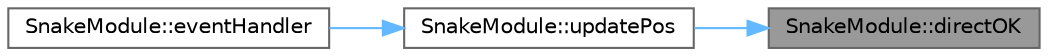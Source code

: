 digraph "SnakeModule::directOK"
{
 // LATEX_PDF_SIZE
  bgcolor="transparent";
  edge [fontname=Helvetica,fontsize=10,labelfontname=Helvetica,labelfontsize=10];
  node [fontname=Helvetica,fontsize=10,shape=box,height=0.2,width=0.4];
  rankdir="RL";
  Node1 [label="SnakeModule::directOK",height=0.2,width=0.4,color="gray40", fillcolor="grey60", style="filled", fontcolor="black",tooltip=" "];
  Node1 -> Node2 [dir="back",color="steelblue1",style="solid"];
  Node2 [label="SnakeModule::updatePos",height=0.2,width=0.4,color="grey40", fillcolor="white", style="filled",URL="$classSnakeModule.html#abd2adfcf12c5e15bcc074002b722d918",tooltip=" "];
  Node2 -> Node3 [dir="back",color="steelblue1",style="solid"];
  Node3 [label="SnakeModule::eventHandler",height=0.2,width=0.4,color="grey40", fillcolor="white", style="filled",URL="$classSnakeModule.html#a1c76029e663a2a564a07fd91b1da567d",tooltip=" "];
}
